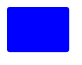 @startuml

skinparam ClassBackgroundColor #Blue
skinparam ClassFontColor #Blue
skinparam ClassBorderColor #Blue

skinparam ClassStereotypeFontSize 0
skinparam CircledCharacterFontSize 0
skinparam CircledCharacterRadius 0
skinparam ClassBorderThickness 0
skinparam Shadowing false

class Dummy

@enduml